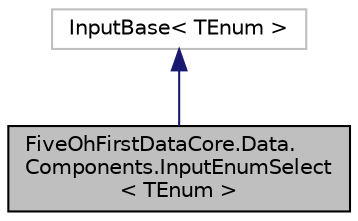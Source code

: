 digraph "FiveOhFirstDataCore.Data.Components.InputEnumSelect&lt; TEnum &gt;"
{
 // LATEX_PDF_SIZE
  edge [fontname="Helvetica",fontsize="10",labelfontname="Helvetica",labelfontsize="10"];
  node [fontname="Helvetica",fontsize="10",shape=record];
  Node1 [label="FiveOhFirstDataCore.Data.\lComponents.InputEnumSelect\l\< TEnum \>",height=0.2,width=0.4,color="black", fillcolor="grey75", style="filled", fontcolor="black",tooltip=" "];
  Node2 -> Node1 [dir="back",color="midnightblue",fontsize="10",style="solid",fontname="Helvetica"];
  Node2 [label="InputBase\< TEnum \>",height=0.2,width=0.4,color="grey75", fillcolor="white", style="filled",tooltip=" "];
}
